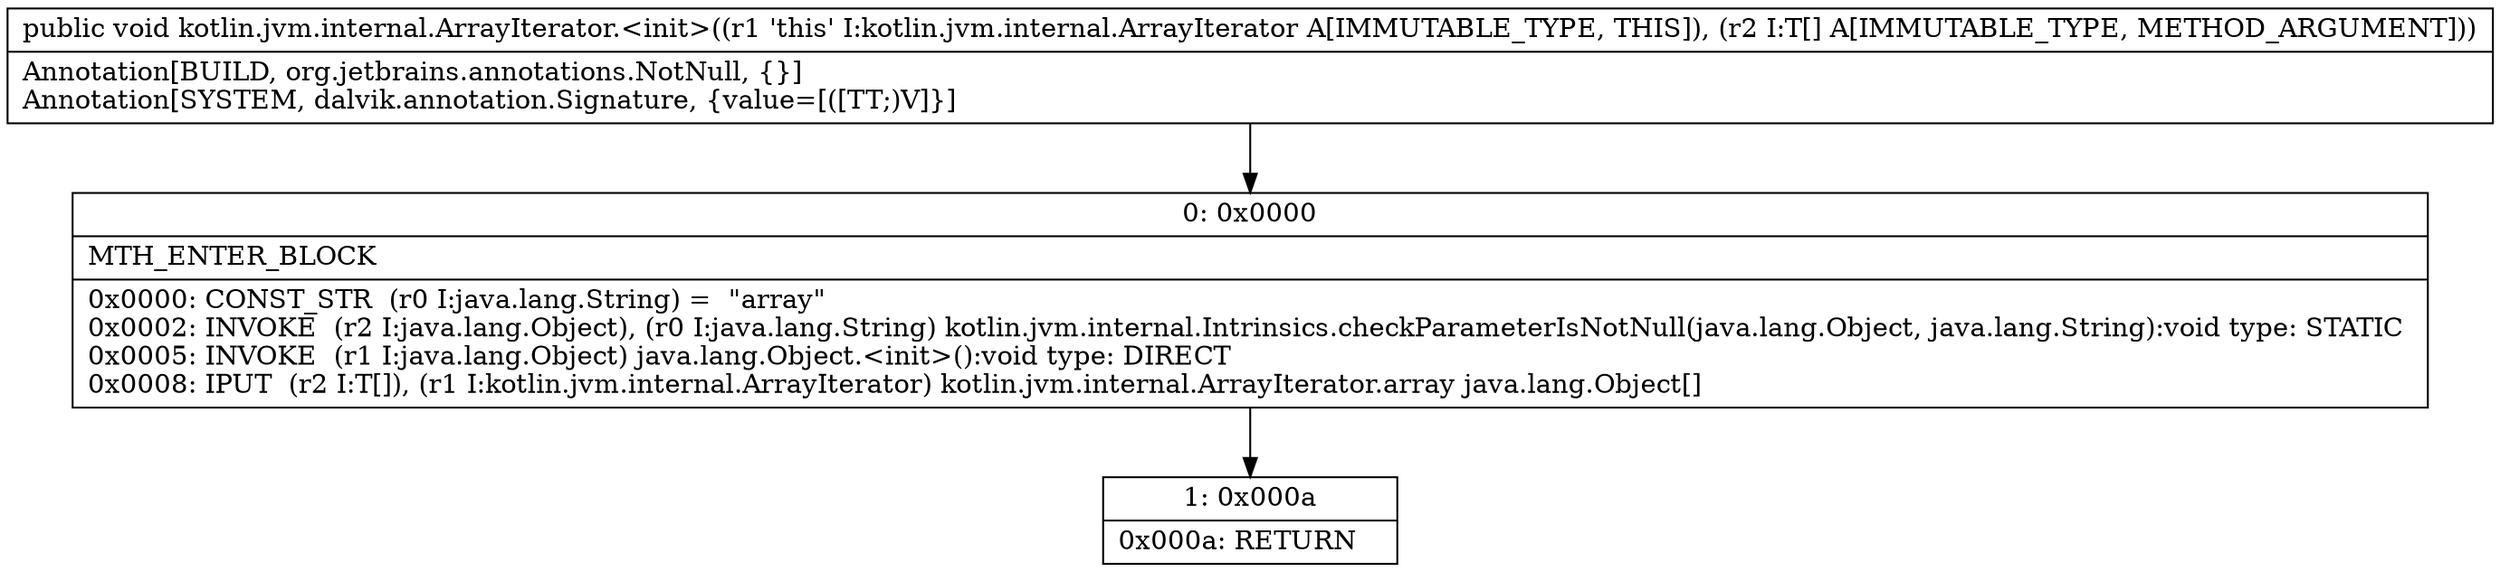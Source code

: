 digraph "CFG forkotlin.jvm.internal.ArrayIterator.\<init\>([Ljava\/lang\/Object;)V" {
Node_0 [shape=record,label="{0\:\ 0x0000|MTH_ENTER_BLOCK\l|0x0000: CONST_STR  (r0 I:java.lang.String) =  \"array\" \l0x0002: INVOKE  (r2 I:java.lang.Object), (r0 I:java.lang.String) kotlin.jvm.internal.Intrinsics.checkParameterIsNotNull(java.lang.Object, java.lang.String):void type: STATIC \l0x0005: INVOKE  (r1 I:java.lang.Object) java.lang.Object.\<init\>():void type: DIRECT \l0x0008: IPUT  (r2 I:T[]), (r1 I:kotlin.jvm.internal.ArrayIterator) kotlin.jvm.internal.ArrayIterator.array java.lang.Object[] \l}"];
Node_1 [shape=record,label="{1\:\ 0x000a|0x000a: RETURN   \l}"];
MethodNode[shape=record,label="{public void kotlin.jvm.internal.ArrayIterator.\<init\>((r1 'this' I:kotlin.jvm.internal.ArrayIterator A[IMMUTABLE_TYPE, THIS]), (r2 I:T[] A[IMMUTABLE_TYPE, METHOD_ARGUMENT]))  | Annotation[BUILD, org.jetbrains.annotations.NotNull, \{\}]\lAnnotation[SYSTEM, dalvik.annotation.Signature, \{value=[([TT;)V]\}]\l}"];
MethodNode -> Node_0;
Node_0 -> Node_1;
}

